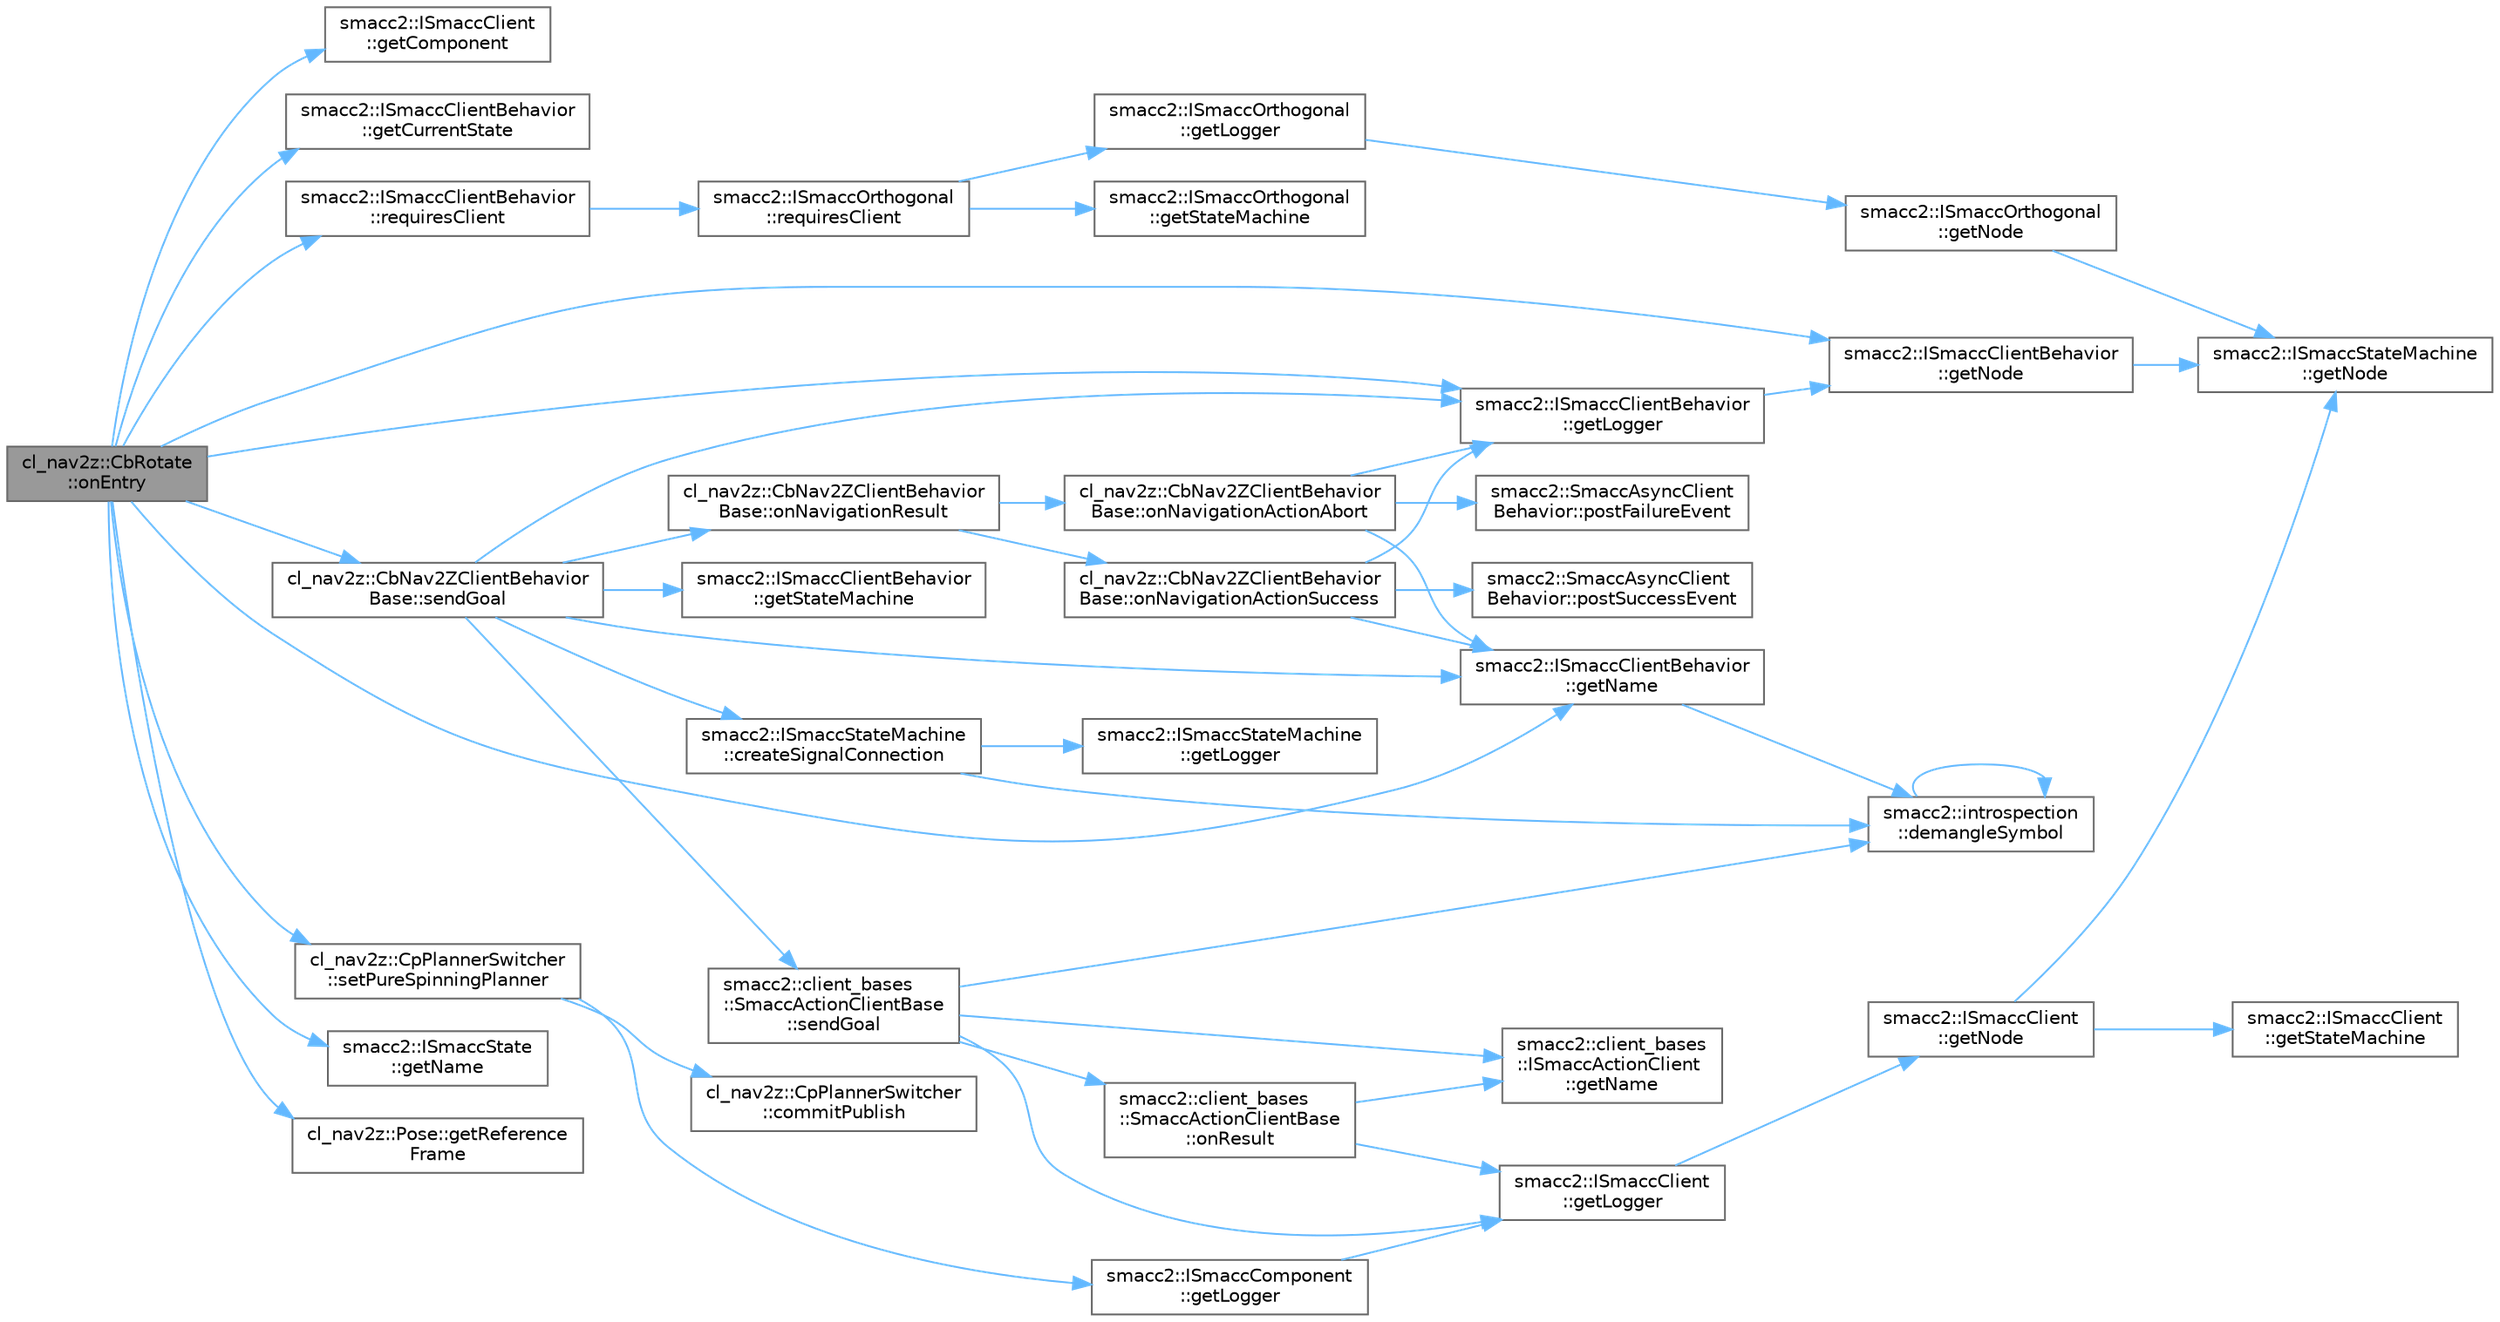 digraph "cl_nav2z::CbRotate::onEntry"
{
 // LATEX_PDF_SIZE
  bgcolor="transparent";
  edge [fontname=Helvetica,fontsize=10,labelfontname=Helvetica,labelfontsize=10];
  node [fontname=Helvetica,fontsize=10,shape=box,height=0.2,width=0.4];
  rankdir="LR";
  Node1 [label="cl_nav2z::CbRotate\l::onEntry",height=0.2,width=0.4,color="gray40", fillcolor="grey60", style="filled", fontcolor="black",tooltip=" "];
  Node1 -> Node2 [color="steelblue1",style="solid"];
  Node2 [label="smacc2::ISmaccClient\l::getComponent",height=0.2,width=0.4,color="grey40", fillcolor="white", style="filled",URL="$classsmacc2_1_1ISmaccClient.html#afc6e0f5f82a4552134c9423b75e3ca1d",tooltip=" "];
  Node1 -> Node3 [color="steelblue1",style="solid"];
  Node3 [label="smacc2::ISmaccClientBehavior\l::getCurrentState",height=0.2,width=0.4,color="grey40", fillcolor="white", style="filled",URL="$classsmacc2_1_1ISmaccClientBehavior.html#a1a667b94eddb33662912587e87289cc1",tooltip=" "];
  Node1 -> Node4 [color="steelblue1",style="solid"];
  Node4 [label="smacc2::ISmaccClientBehavior\l::getLogger",height=0.2,width=0.4,color="grey40", fillcolor="white", style="filled",URL="$classsmacc2_1_1ISmaccClientBehavior.html#a9c3d82542c800e2ba5207c5cff0e63e8",tooltip=" "];
  Node4 -> Node5 [color="steelblue1",style="solid"];
  Node5 [label="smacc2::ISmaccClientBehavior\l::getNode",height=0.2,width=0.4,color="grey40", fillcolor="white", style="filled",URL="$classsmacc2_1_1ISmaccClientBehavior.html#aa1b28d5e8a5208fff8160f9df9a89dc6",tooltip=" "];
  Node5 -> Node6 [color="steelblue1",style="solid"];
  Node6 [label="smacc2::ISmaccStateMachine\l::getNode",height=0.2,width=0.4,color="grey40", fillcolor="white", style="filled",URL="$classsmacc2_1_1ISmaccStateMachine.html#a2cf8b817f7e137fc648e373ae4614a2f",tooltip=" "];
  Node1 -> Node7 [color="steelblue1",style="solid"];
  Node7 [label="smacc2::ISmaccClientBehavior\l::getName",height=0.2,width=0.4,color="grey40", fillcolor="white", style="filled",URL="$classsmacc2_1_1ISmaccClientBehavior.html#a3feaa9c382a7d376b7ba0017a63e294e",tooltip=" "];
  Node7 -> Node8 [color="steelblue1",style="solid"];
  Node8 [label="smacc2::introspection\l::demangleSymbol",height=0.2,width=0.4,color="grey40", fillcolor="white", style="filled",URL="$namespacesmacc2_1_1introspection.html#aba19132e50f25adee919c2504ae6a3a2",tooltip=" "];
  Node8 -> Node8 [color="steelblue1",style="solid"];
  Node1 -> Node9 [color="steelblue1",style="solid"];
  Node9 [label="smacc2::ISmaccState\l::getName",height=0.2,width=0.4,color="grey40", fillcolor="white", style="filled",URL="$classsmacc2_1_1ISmaccState.html#a69ec6fafcc7f109198412433cf06cbcc",tooltip=" "];
  Node1 -> Node5 [color="steelblue1",style="solid"];
  Node1 -> Node10 [color="steelblue1",style="solid"];
  Node10 [label="cl_nav2z::Pose::getReference\lFrame",height=0.2,width=0.4,color="grey40", fillcolor="white", style="filled",URL="$classcl__nav2z_1_1Pose.html#aa2694e3003979889f098a247c989b685",tooltip=" "];
  Node1 -> Node11 [color="steelblue1",style="solid"];
  Node11 [label="smacc2::ISmaccClientBehavior\l::requiresClient",height=0.2,width=0.4,color="grey40", fillcolor="white", style="filled",URL="$classsmacc2_1_1ISmaccClientBehavior.html#ad32d91e7aa6ac921b8d29610bd925244",tooltip=" "];
  Node11 -> Node12 [color="steelblue1",style="solid"];
  Node12 [label="smacc2::ISmaccOrthogonal\l::requiresClient",height=0.2,width=0.4,color="grey40", fillcolor="white", style="filled",URL="$classsmacc2_1_1ISmaccOrthogonal.html#ae3588b55b138744169785152d0f7bb65",tooltip=" "];
  Node12 -> Node13 [color="steelblue1",style="solid"];
  Node13 [label="smacc2::ISmaccOrthogonal\l::getLogger",height=0.2,width=0.4,color="grey40", fillcolor="white", style="filled",URL="$classsmacc2_1_1ISmaccOrthogonal.html#a9f4ef0ad85f7ad0fbb02a26d8601889d",tooltip=" "];
  Node13 -> Node14 [color="steelblue1",style="solid"];
  Node14 [label="smacc2::ISmaccOrthogonal\l::getNode",height=0.2,width=0.4,color="grey40", fillcolor="white", style="filled",URL="$classsmacc2_1_1ISmaccOrthogonal.html#aedb59f2a79eaa0819cfa7f72d292aad8",tooltip=" "];
  Node14 -> Node6 [color="steelblue1",style="solid"];
  Node12 -> Node15 [color="steelblue1",style="solid"];
  Node15 [label="smacc2::ISmaccOrthogonal\l::getStateMachine",height=0.2,width=0.4,color="grey40", fillcolor="white", style="filled",URL="$classsmacc2_1_1ISmaccOrthogonal.html#a3e5e782500de8bb1cae606eab4d8f54c",tooltip=" "];
  Node1 -> Node16 [color="steelblue1",style="solid"];
  Node16 [label="cl_nav2z::CbNav2ZClientBehavior\lBase::sendGoal",height=0.2,width=0.4,color="grey40", fillcolor="white", style="filled",URL="$classcl__nav2z_1_1CbNav2ZClientBehaviorBase.html#a1b4b0601a185ffc77453c1a5b35d21e0",tooltip=" "];
  Node16 -> Node17 [color="steelblue1",style="solid"];
  Node17 [label="smacc2::ISmaccStateMachine\l::createSignalConnection",height=0.2,width=0.4,color="grey40", fillcolor="white", style="filled",URL="$classsmacc2_1_1ISmaccStateMachine.html#a25f13e947197c61b66c12cf58ee351d5",tooltip=" "];
  Node17 -> Node8 [color="steelblue1",style="solid"];
  Node17 -> Node18 [color="steelblue1",style="solid"];
  Node18 [label="smacc2::ISmaccStateMachine\l::getLogger",height=0.2,width=0.4,color="grey40", fillcolor="white", style="filled",URL="$classsmacc2_1_1ISmaccStateMachine.html#acc4b310700e4256383d28f56217c3ce1",tooltip=" "];
  Node16 -> Node4 [color="steelblue1",style="solid"];
  Node16 -> Node7 [color="steelblue1",style="solid"];
  Node16 -> Node19 [color="steelblue1",style="solid"];
  Node19 [label="smacc2::ISmaccClientBehavior\l::getStateMachine",height=0.2,width=0.4,color="grey40", fillcolor="white", style="filled",URL="$classsmacc2_1_1ISmaccClientBehavior.html#aef894ccf74067413e7cf501dbf022cd2",tooltip=" "];
  Node16 -> Node20 [color="steelblue1",style="solid"];
  Node20 [label="cl_nav2z::CbNav2ZClientBehavior\lBase::onNavigationResult",height=0.2,width=0.4,color="grey40", fillcolor="white", style="filled",URL="$classcl__nav2z_1_1CbNav2ZClientBehaviorBase.html#a27843e175cfac316a613a0a342c7e450",tooltip=" "];
  Node20 -> Node21 [color="steelblue1",style="solid"];
  Node21 [label="cl_nav2z::CbNav2ZClientBehavior\lBase::onNavigationActionAbort",height=0.2,width=0.4,color="grey40", fillcolor="white", style="filled",URL="$classcl__nav2z_1_1CbNav2ZClientBehaviorBase.html#ac1509a1f84bdf6f4a0d62dbde6a8c12f",tooltip=" "];
  Node21 -> Node4 [color="steelblue1",style="solid"];
  Node21 -> Node7 [color="steelblue1",style="solid"];
  Node21 -> Node22 [color="steelblue1",style="solid"];
  Node22 [label="smacc2::SmaccAsyncClient\lBehavior::postFailureEvent",height=0.2,width=0.4,color="grey40", fillcolor="white", style="filled",URL="$classsmacc2_1_1SmaccAsyncClientBehavior.html#afcb5c1a0bf3b9bae6c54e8f5ef1bc04d",tooltip=" "];
  Node20 -> Node23 [color="steelblue1",style="solid"];
  Node23 [label="cl_nav2z::CbNav2ZClientBehavior\lBase::onNavigationActionSuccess",height=0.2,width=0.4,color="grey40", fillcolor="white", style="filled",URL="$classcl__nav2z_1_1CbNav2ZClientBehaviorBase.html#ab56a07ee9a373cb628f02bc90a658260",tooltip=" "];
  Node23 -> Node4 [color="steelblue1",style="solid"];
  Node23 -> Node7 [color="steelblue1",style="solid"];
  Node23 -> Node24 [color="steelblue1",style="solid"];
  Node24 [label="smacc2::SmaccAsyncClient\lBehavior::postSuccessEvent",height=0.2,width=0.4,color="grey40", fillcolor="white", style="filled",URL="$classsmacc2_1_1SmaccAsyncClientBehavior.html#a2fb4de26d011fbbb55bc1bbaed2e6f5b",tooltip=" "];
  Node16 -> Node25 [color="steelblue1",style="solid"];
  Node25 [label="smacc2::client_bases\l::SmaccActionClientBase\l::sendGoal",height=0.2,width=0.4,color="grey40", fillcolor="white", style="filled",URL="$classsmacc2_1_1client__bases_1_1SmaccActionClientBase.html#ad6d79ea8762410e81df2a18e4f8eaf1a",tooltip=" "];
  Node25 -> Node8 [color="steelblue1",style="solid"];
  Node25 -> Node26 [color="steelblue1",style="solid"];
  Node26 [label="smacc2::ISmaccClient\l::getLogger",height=0.2,width=0.4,color="grey40", fillcolor="white", style="filled",URL="$classsmacc2_1_1ISmaccClient.html#aaa82b9e079d2faf7bf4ba3a4dfecbf89",tooltip=" "];
  Node26 -> Node27 [color="steelblue1",style="solid"];
  Node27 [label="smacc2::ISmaccClient\l::getNode",height=0.2,width=0.4,color="grey40", fillcolor="white", style="filled",URL="$classsmacc2_1_1ISmaccClient.html#a0d0d53879b63fd45c78aac1c711f8708",tooltip=" "];
  Node27 -> Node6 [color="steelblue1",style="solid"];
  Node27 -> Node28 [color="steelblue1",style="solid"];
  Node28 [label="smacc2::ISmaccClient\l::getStateMachine",height=0.2,width=0.4,color="grey40", fillcolor="white", style="filled",URL="$classsmacc2_1_1ISmaccClient.html#a0e489e232e516e1fea5f026531e10973",tooltip=" "];
  Node25 -> Node29 [color="steelblue1",style="solid"];
  Node29 [label="smacc2::client_bases\l::ISmaccActionClient\l::getName",height=0.2,width=0.4,color="grey40", fillcolor="white", style="filled",URL="$classsmacc2_1_1client__bases_1_1ISmaccActionClient.html#a9d0cb5696387ed37ff2ae505108c3517",tooltip=" "];
  Node25 -> Node30 [color="steelblue1",style="solid"];
  Node30 [label="smacc2::client_bases\l::SmaccActionClientBase\l::onResult",height=0.2,width=0.4,color="grey40", fillcolor="white", style="filled",URL="$classsmacc2_1_1client__bases_1_1SmaccActionClientBase.html#ab318d0712e1ddbac47f5b14e8fa71534",tooltip=" "];
  Node30 -> Node26 [color="steelblue1",style="solid"];
  Node30 -> Node29 [color="steelblue1",style="solid"];
  Node1 -> Node31 [color="steelblue1",style="solid"];
  Node31 [label="cl_nav2z::CpPlannerSwitcher\l::setPureSpinningPlanner",height=0.2,width=0.4,color="grey40", fillcolor="white", style="filled",URL="$classcl__nav2z_1_1CpPlannerSwitcher.html#a03b0708756d88161d6d9843b2e8cabc2",tooltip=" "];
  Node31 -> Node32 [color="steelblue1",style="solid"];
  Node32 [label="cl_nav2z::CpPlannerSwitcher\l::commitPublish",height=0.2,width=0.4,color="grey40", fillcolor="white", style="filled",URL="$classcl__nav2z_1_1CpPlannerSwitcher.html#a0dd5c2627825cd213000a9e765fc9c56",tooltip=" "];
  Node31 -> Node33 [color="steelblue1",style="solid"];
  Node33 [label="smacc2::ISmaccComponent\l::getLogger",height=0.2,width=0.4,color="grey40", fillcolor="white", style="filled",URL="$classsmacc2_1_1ISmaccComponent.html#a77ee85823bab8d84edcdf5d28782b728",tooltip=" "];
  Node33 -> Node26 [color="steelblue1",style="solid"];
}

